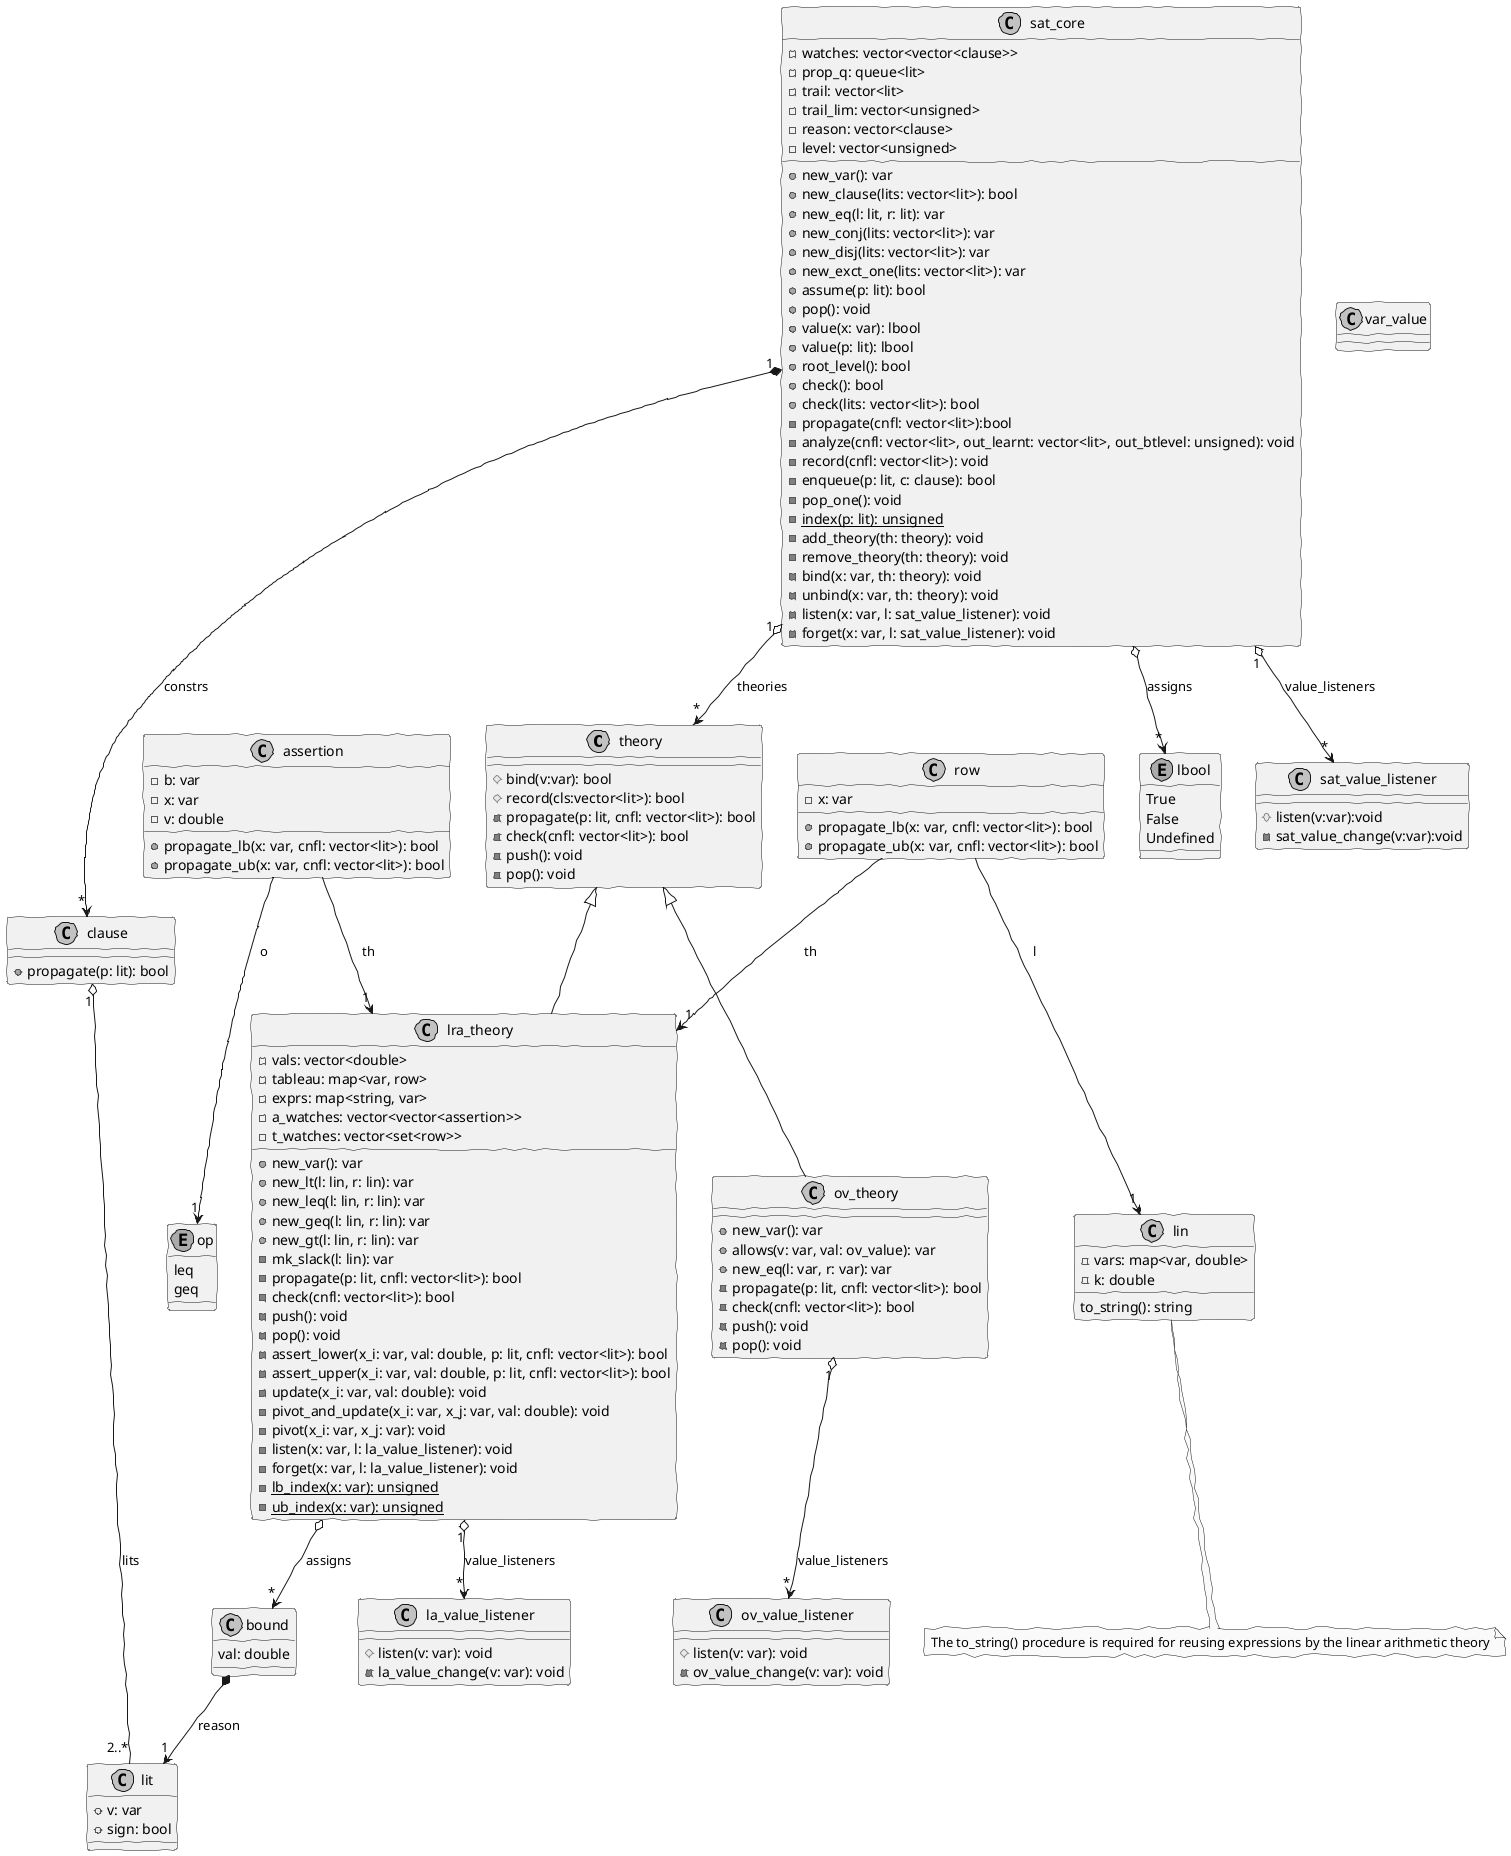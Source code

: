 @startuml smt
skinparam monochrome true
skinparam handwritten true

class theory
theory : #bind(v:var): bool
theory : #record(cls:vector<lit>): bool
theory : -propagate(p: lit, cnfl: vector<lit>): bool
theory : -check(cnfl: vector<lit>): bool
theory : -push(): void
theory : -pop(): void

enum lbool {
    True
    False
    Undefined
}

class lit
lit : +v: var
lit : +sign: bool

class clause
clause : +propagate(p: lit): bool
clause "1" o-- "2..*" lit: lits

class sat_core
sat_core : -watches: vector<vector<clause>>
sat_core : -prop_q: queue<lit>
sat_core : -trail: vector<lit>
sat_core : -trail_lim: vector<unsigned>
sat_core : -reason: vector<clause>
sat_core : -level: vector<unsigned>
sat_core : +new_var(): var
sat_core : +new_clause(lits: vector<lit>): bool
sat_core : +new_eq(l: lit, r: lit): var
sat_core : +new_conj(lits: vector<lit>): var
sat_core : +new_disj(lits: vector<lit>): var
sat_core : +new_exct_one(lits: vector<lit>): var
sat_core : +assume(p: lit): bool
sat_core : +pop(): void
sat_core : +value(x: var): lbool
sat_core : +value(p: lit): lbool
sat_core : +root_level(): bool
sat_core : +check(): bool
sat_core : +check(lits: vector<lit>): bool
sat_core : -propagate(cnfl: vector<lit>):bool
sat_core : -analyze(cnfl: vector<lit>, out_learnt: vector<lit>, out_btlevel: unsigned): void
sat_core : -record(cnfl: vector<lit>): void
sat_core : -enqueue(p: lit, c: clause): bool
sat_core : -pop_one(): void
sat_core : {static} -index(p: lit): unsigned
sat_core : -add_theory(th: theory): void
sat_core : -remove_theory(th: theory): void
sat_core : -bind(x: var, th: theory): void
sat_core : -unbind(x: var, th: theory): void
sat_core : -listen(x: var, l: sat_value_listener): void
sat_core : -forget(x: var, l: sat_value_listener): void
sat_core o--> "*" lbool: assigns
sat_core "1" o--> "*" theory: theories
sat_core "1" *--> "*" clause: constrs
sat_core "1" o--> "*" sat_value_listener: value_listeners

class sat_value_listener
sat_value_listener : #listen(v:var):void
sat_value_listener : -sat_value_change(v:var):void

class lin
lin : -vars: map<var, double>
lin : -k: double
lin : to_string(): string

note "The to_string() procedure is required for reusing expressions by the linear arithmetic theory" as N1
lin .. N1

enum op {
    leq
    geq
}

class assertion
assertion : -b: var
assertion : -x: var
assertion : -v: double
assertion : +propagate_lb(x: var, cnfl: vector<lit>): bool
assertion : +propagate_ub(x: var, cnfl: vector<lit>): bool
assertion --> "1" lra_theory: th
assertion --> "1" op: o

class row
row : -x: var
row : +propagate_lb(x: var, cnfl: vector<lit>): bool
row : +propagate_ub(x: var, cnfl: vector<lit>): bool
row --> "1" lra_theory: th
row --> "1" lin: l

class bound
bound : val: double
bound *--> "1" lit: reason

class lra_theory
theory <|-- lra_theory
lra_theory : -vals: vector<double>
lra_theory : -tableau: map<var, row>
lra_theory : -exprs: map<string, var>
lra_theory : -a_watches: vector<vector<assertion>>
lra_theory : -t_watches: vector<set<row>>
lra_theory : +new_var(): var
lra_theory : +new_lt(l: lin, r: lin): var
lra_theory : +new_leq(l: lin, r: lin): var
lra_theory : +new_geq(l: lin, r: lin): var
lra_theory : +new_gt(l: lin, r: lin): var
lra_theory : -mk_slack(l: lin): var
lra_theory : -propagate(p: lit, cnfl: vector<lit>): bool
lra_theory : -check(cnfl: vector<lit>): bool
lra_theory : -push(): void
lra_theory : -pop(): void
lra_theory : -assert_lower(x_i: var, val: double, p: lit, cnfl: vector<lit>): bool
lra_theory : -assert_upper(x_i: var, val: double, p: lit, cnfl: vector<lit>): bool
lra_theory : -update(x_i: var, val: double): void
lra_theory : -pivot_and_update(x_i: var, x_j: var, val: double): void
lra_theory : -pivot(x_i: var, x_j: var): void
lra_theory : -listen(x: var, l: la_value_listener): void
lra_theory : -forget(x: var, l: la_value_listener): void
lra_theory : {static} -lb_index(x: var): unsigned
lra_theory : {static} -ub_index(x: var): unsigned
lra_theory o--> "*" bound: assigns
lra_theory "1" o--> "*" la_value_listener: value_listeners

class la_value_listener
la_value_listener : #listen(v: var): void
la_value_listener : -la_value_change(v: var): void

class var_value

class ov_theory
theory <|-- ov_theory
ov_theory : +new_var(): var
ov_theory : +allows(v: var, val: ov_value): var
ov_theory : +new_eq(l: var, r: var): var
ov_theory : -propagate(p: lit, cnfl: vector<lit>): bool
ov_theory : -check(cnfl: vector<lit>): bool
ov_theory : -push(): void
ov_theory : -pop(): void
ov_theory "1" o--> "*" ov_value_listener: value_listeners

class ov_value_listener
ov_value_listener : #listen(v: var): void
ov_value_listener : -ov_value_change(v: var): void

@enduml